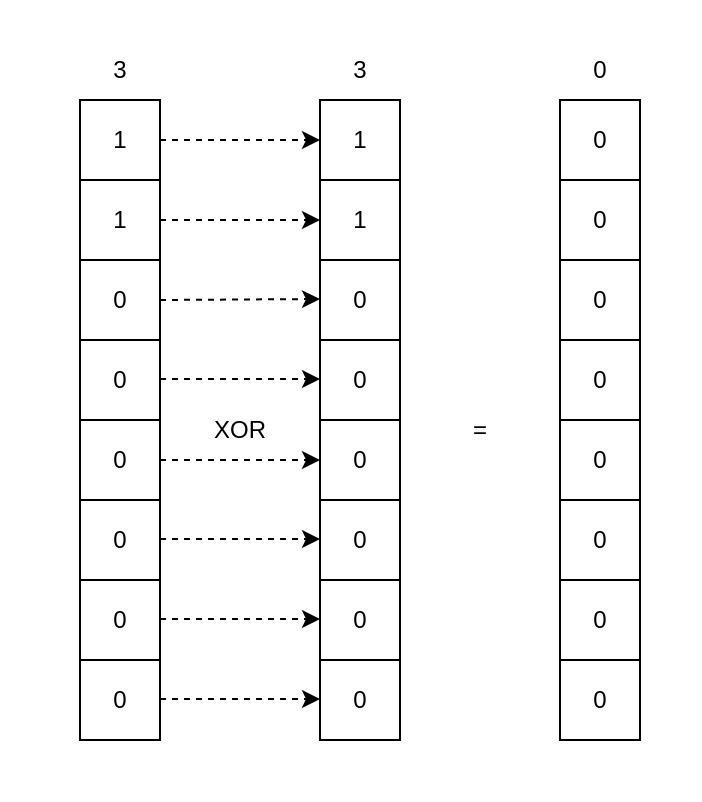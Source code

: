 <mxfile version="20.8.5" type="device"><diagram id="sEnP6Z4UA1nEkSmKiTEz" name="Page-1"><mxGraphModel dx="1026" dy="692" grid="1" gridSize="10" guides="1" tooltips="1" connect="1" arrows="1" fold="1" page="1" pageScale="1" pageWidth="827" pageHeight="1169" math="0" shadow="0"><root><mxCell id="0"/><mxCell id="1" parent="0"/><mxCell id="qNaozGrZW0zKxrZS2Pju-1" value="1" style="rounded=0;whiteSpace=wrap;html=1;" vertex="1" parent="1"><mxGeometry x="240" y="160" width="40" height="40" as="geometry"/></mxCell><mxCell id="qNaozGrZW0zKxrZS2Pju-2" value="1" style="rounded=0;whiteSpace=wrap;html=1;" vertex="1" parent="1"><mxGeometry x="240" y="200" width="40" height="40" as="geometry"/></mxCell><mxCell id="qNaozGrZW0zKxrZS2Pju-3" value="0" style="rounded=0;whiteSpace=wrap;html=1;" vertex="1" parent="1"><mxGeometry x="240" y="240" width="40" height="40" as="geometry"/></mxCell><mxCell id="qNaozGrZW0zKxrZS2Pju-4" value="0" style="rounded=0;whiteSpace=wrap;html=1;" vertex="1" parent="1"><mxGeometry x="240" y="280" width="40" height="40" as="geometry"/></mxCell><mxCell id="qNaozGrZW0zKxrZS2Pju-5" value="0" style="rounded=0;whiteSpace=wrap;html=1;" vertex="1" parent="1"><mxGeometry x="240" y="320" width="40" height="40" as="geometry"/></mxCell><mxCell id="qNaozGrZW0zKxrZS2Pju-6" value="0" style="rounded=0;whiteSpace=wrap;html=1;" vertex="1" parent="1"><mxGeometry x="240" y="360" width="40" height="40" as="geometry"/></mxCell><mxCell id="qNaozGrZW0zKxrZS2Pju-7" value="0" style="rounded=0;whiteSpace=wrap;html=1;" vertex="1" parent="1"><mxGeometry x="240" y="400" width="40" height="40" as="geometry"/></mxCell><mxCell id="qNaozGrZW0zKxrZS2Pju-8" value="0" style="rounded=0;whiteSpace=wrap;html=1;" vertex="1" parent="1"><mxGeometry x="240" y="440" width="40" height="40" as="geometry"/></mxCell><mxCell id="qNaozGrZW0zKxrZS2Pju-9" value="1" style="rounded=0;whiteSpace=wrap;html=1;" vertex="1" parent="1"><mxGeometry x="360" y="160" width="40" height="40" as="geometry"/></mxCell><mxCell id="qNaozGrZW0zKxrZS2Pju-10" value="1" style="rounded=0;whiteSpace=wrap;html=1;" vertex="1" parent="1"><mxGeometry x="360" y="200" width="40" height="40" as="geometry"/></mxCell><mxCell id="qNaozGrZW0zKxrZS2Pju-11" value="0" style="rounded=0;whiteSpace=wrap;html=1;" vertex="1" parent="1"><mxGeometry x="360" y="240" width="40" height="40" as="geometry"/></mxCell><mxCell id="qNaozGrZW0zKxrZS2Pju-12" value="0" style="rounded=0;whiteSpace=wrap;html=1;" vertex="1" parent="1"><mxGeometry x="360" y="280" width="40" height="40" as="geometry"/></mxCell><mxCell id="qNaozGrZW0zKxrZS2Pju-13" value="0" style="rounded=0;whiteSpace=wrap;html=1;" vertex="1" parent="1"><mxGeometry x="360" y="320" width="40" height="40" as="geometry"/></mxCell><mxCell id="qNaozGrZW0zKxrZS2Pju-14" value="0" style="rounded=0;whiteSpace=wrap;html=1;" vertex="1" parent="1"><mxGeometry x="360" y="360" width="40" height="40" as="geometry"/></mxCell><mxCell id="qNaozGrZW0zKxrZS2Pju-15" value="0" style="rounded=0;whiteSpace=wrap;html=1;" vertex="1" parent="1"><mxGeometry x="360" y="400" width="40" height="40" as="geometry"/></mxCell><mxCell id="qNaozGrZW0zKxrZS2Pju-16" value="0" style="rounded=0;whiteSpace=wrap;html=1;" vertex="1" parent="1"><mxGeometry x="360" y="440" width="40" height="40" as="geometry"/></mxCell><mxCell id="qNaozGrZW0zKxrZS2Pju-17" value="XOR" style="text;html=1;strokeColor=none;fillColor=none;align=center;verticalAlign=middle;whiteSpace=wrap;rounded=0;" vertex="1" parent="1"><mxGeometry x="290" y="310" width="60" height="30" as="geometry"/></mxCell><mxCell id="qNaozGrZW0zKxrZS2Pju-18" value="=" style="text;html=1;strokeColor=none;fillColor=none;align=center;verticalAlign=middle;whiteSpace=wrap;rounded=0;" vertex="1" parent="1"><mxGeometry x="410" y="310" width="60" height="30" as="geometry"/></mxCell><mxCell id="qNaozGrZW0zKxrZS2Pju-19" value="0" style="rounded=0;whiteSpace=wrap;html=1;" vertex="1" parent="1"><mxGeometry x="480" y="160" width="40" height="40" as="geometry"/></mxCell><mxCell id="qNaozGrZW0zKxrZS2Pju-20" value="0" style="rounded=0;whiteSpace=wrap;html=1;" vertex="1" parent="1"><mxGeometry x="480" y="200" width="40" height="40" as="geometry"/></mxCell><mxCell id="qNaozGrZW0zKxrZS2Pju-21" value="0" style="rounded=0;whiteSpace=wrap;html=1;" vertex="1" parent="1"><mxGeometry x="480" y="240" width="40" height="40" as="geometry"/></mxCell><mxCell id="qNaozGrZW0zKxrZS2Pju-22" value="0" style="rounded=0;whiteSpace=wrap;html=1;" vertex="1" parent="1"><mxGeometry x="480" y="280" width="40" height="40" as="geometry"/></mxCell><mxCell id="qNaozGrZW0zKxrZS2Pju-23" value="0" style="rounded=0;whiteSpace=wrap;html=1;" vertex="1" parent="1"><mxGeometry x="480" y="320" width="40" height="40" as="geometry"/></mxCell><mxCell id="qNaozGrZW0zKxrZS2Pju-24" value="0" style="rounded=0;whiteSpace=wrap;html=1;" vertex="1" parent="1"><mxGeometry x="480" y="360" width="40" height="40" as="geometry"/></mxCell><mxCell id="qNaozGrZW0zKxrZS2Pju-25" value="0" style="rounded=0;whiteSpace=wrap;html=1;" vertex="1" parent="1"><mxGeometry x="480" y="400" width="40" height="40" as="geometry"/></mxCell><mxCell id="qNaozGrZW0zKxrZS2Pju-26" value="0" style="rounded=0;whiteSpace=wrap;html=1;" vertex="1" parent="1"><mxGeometry x="480" y="440" width="40" height="40" as="geometry"/></mxCell><mxCell id="qNaozGrZW0zKxrZS2Pju-27" value="3" style="text;html=1;strokeColor=none;fillColor=none;align=center;verticalAlign=middle;whiteSpace=wrap;rounded=0;" vertex="1" parent="1"><mxGeometry x="240" y="130" width="40" height="30" as="geometry"/></mxCell><mxCell id="qNaozGrZW0zKxrZS2Pju-28" value="3" style="text;html=1;strokeColor=none;fillColor=none;align=center;verticalAlign=middle;whiteSpace=wrap;rounded=0;" vertex="1" parent="1"><mxGeometry x="360" y="130" width="40" height="30" as="geometry"/></mxCell><mxCell id="qNaozGrZW0zKxrZS2Pju-29" value="0" style="text;html=1;strokeColor=none;fillColor=none;align=center;verticalAlign=middle;whiteSpace=wrap;rounded=0;" vertex="1" parent="1"><mxGeometry x="480" y="130" width="40" height="30" as="geometry"/></mxCell><mxCell id="qNaozGrZW0zKxrZS2Pju-30" value="" style="endArrow=classic;html=1;rounded=0;exitX=1;exitY=0.5;exitDx=0;exitDy=0;entryX=0;entryY=0.5;entryDx=0;entryDy=0;dashed=1;" edge="1" parent="1" source="qNaozGrZW0zKxrZS2Pju-1" target="qNaozGrZW0zKxrZS2Pju-9"><mxGeometry width="50" height="50" relative="1" as="geometry"><mxPoint x="380" y="300" as="sourcePoint"/><mxPoint x="430" y="250" as="targetPoint"/></mxGeometry></mxCell><mxCell id="qNaozGrZW0zKxrZS2Pju-31" value="" style="endArrow=classic;html=1;rounded=0;exitX=1;exitY=0.5;exitDx=0;exitDy=0;entryX=0;entryY=0.5;entryDx=0;entryDy=0;dashed=1;" edge="1" parent="1" source="qNaozGrZW0zKxrZS2Pju-2" target="qNaozGrZW0zKxrZS2Pju-10"><mxGeometry width="50" height="50" relative="1" as="geometry"><mxPoint x="290" y="190" as="sourcePoint"/><mxPoint x="370" y="190" as="targetPoint"/></mxGeometry></mxCell><mxCell id="qNaozGrZW0zKxrZS2Pju-32" value="" style="endArrow=classic;html=1;rounded=0;exitX=1;exitY=0.5;exitDx=0;exitDy=0;entryX=0;entryY=0.5;entryDx=0;entryDy=0;dashed=1;" edge="1" parent="1" source="qNaozGrZW0zKxrZS2Pju-3"><mxGeometry width="50" height="50" relative="1" as="geometry"><mxPoint x="280" y="259.5" as="sourcePoint"/><mxPoint x="360" y="259.5" as="targetPoint"/></mxGeometry></mxCell><mxCell id="qNaozGrZW0zKxrZS2Pju-33" value="" style="endArrow=classic;html=1;rounded=0;exitX=1;exitY=0.5;exitDx=0;exitDy=0;entryX=0;entryY=0.5;entryDx=0;entryDy=0;dashed=1;" edge="1" parent="1"><mxGeometry width="50" height="50" relative="1" as="geometry"><mxPoint x="280" y="299.5" as="sourcePoint"/><mxPoint x="360" y="299.5" as="targetPoint"/></mxGeometry></mxCell><mxCell id="qNaozGrZW0zKxrZS2Pju-34" value="" style="endArrow=classic;html=1;rounded=0;exitX=1;exitY=0.5;exitDx=0;exitDy=0;entryX=0;entryY=0.5;entryDx=0;entryDy=0;dashed=1;" edge="1" parent="1"><mxGeometry width="50" height="50" relative="1" as="geometry"><mxPoint x="280" y="340" as="sourcePoint"/><mxPoint x="360" y="340" as="targetPoint"/></mxGeometry></mxCell><mxCell id="qNaozGrZW0zKxrZS2Pju-35" value="" style="endArrow=classic;html=1;rounded=0;exitX=1;exitY=0.5;exitDx=0;exitDy=0;entryX=0;entryY=0.5;entryDx=0;entryDy=0;dashed=1;" edge="1" parent="1"><mxGeometry width="50" height="50" relative="1" as="geometry"><mxPoint x="280" y="379.5" as="sourcePoint"/><mxPoint x="360" y="379.5" as="targetPoint"/></mxGeometry></mxCell><mxCell id="qNaozGrZW0zKxrZS2Pju-36" value="" style="endArrow=classic;html=1;rounded=0;exitX=1;exitY=0.5;exitDx=0;exitDy=0;entryX=0;entryY=0.5;entryDx=0;entryDy=0;dashed=1;" edge="1" parent="1"><mxGeometry width="50" height="50" relative="1" as="geometry"><mxPoint x="280" y="419.5" as="sourcePoint"/><mxPoint x="360" y="419.5" as="targetPoint"/></mxGeometry></mxCell><mxCell id="qNaozGrZW0zKxrZS2Pju-37" value="" style="endArrow=classic;html=1;rounded=0;exitX=1;exitY=0.5;exitDx=0;exitDy=0;entryX=0;entryY=0.5;entryDx=0;entryDy=0;dashed=1;" edge="1" parent="1"><mxGeometry width="50" height="50" relative="1" as="geometry"><mxPoint x="280" y="459.5" as="sourcePoint"/><mxPoint x="360" y="459.5" as="targetPoint"/></mxGeometry></mxCell><mxCell id="qNaozGrZW0zKxrZS2Pju-38" value="" style="rounded=0;whiteSpace=wrap;html=1;fillColor=none;strokeColor=none;" vertex="1" parent="1"><mxGeometry x="200" y="110" width="350" height="400" as="geometry"/></mxCell></root></mxGraphModel></diagram></mxfile>